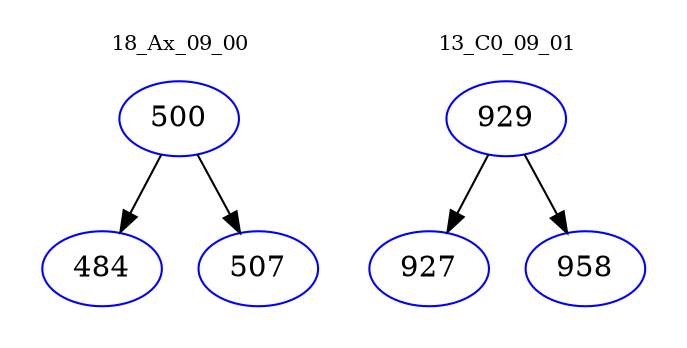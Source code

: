 digraph{
subgraph cluster_0 {
color = white
label = "18_Ax_09_00";
fontsize=10;
T0_500 [label="500", color="blue"]
T0_500 -> T0_484 [color="black"]
T0_484 [label="484", color="blue"]
T0_500 -> T0_507 [color="black"]
T0_507 [label="507", color="blue"]
}
subgraph cluster_1 {
color = white
label = "13_C0_09_01";
fontsize=10;
T1_929 [label="929", color="blue"]
T1_929 -> T1_927 [color="black"]
T1_927 [label="927", color="blue"]
T1_929 -> T1_958 [color="black"]
T1_958 [label="958", color="blue"]
}
}
